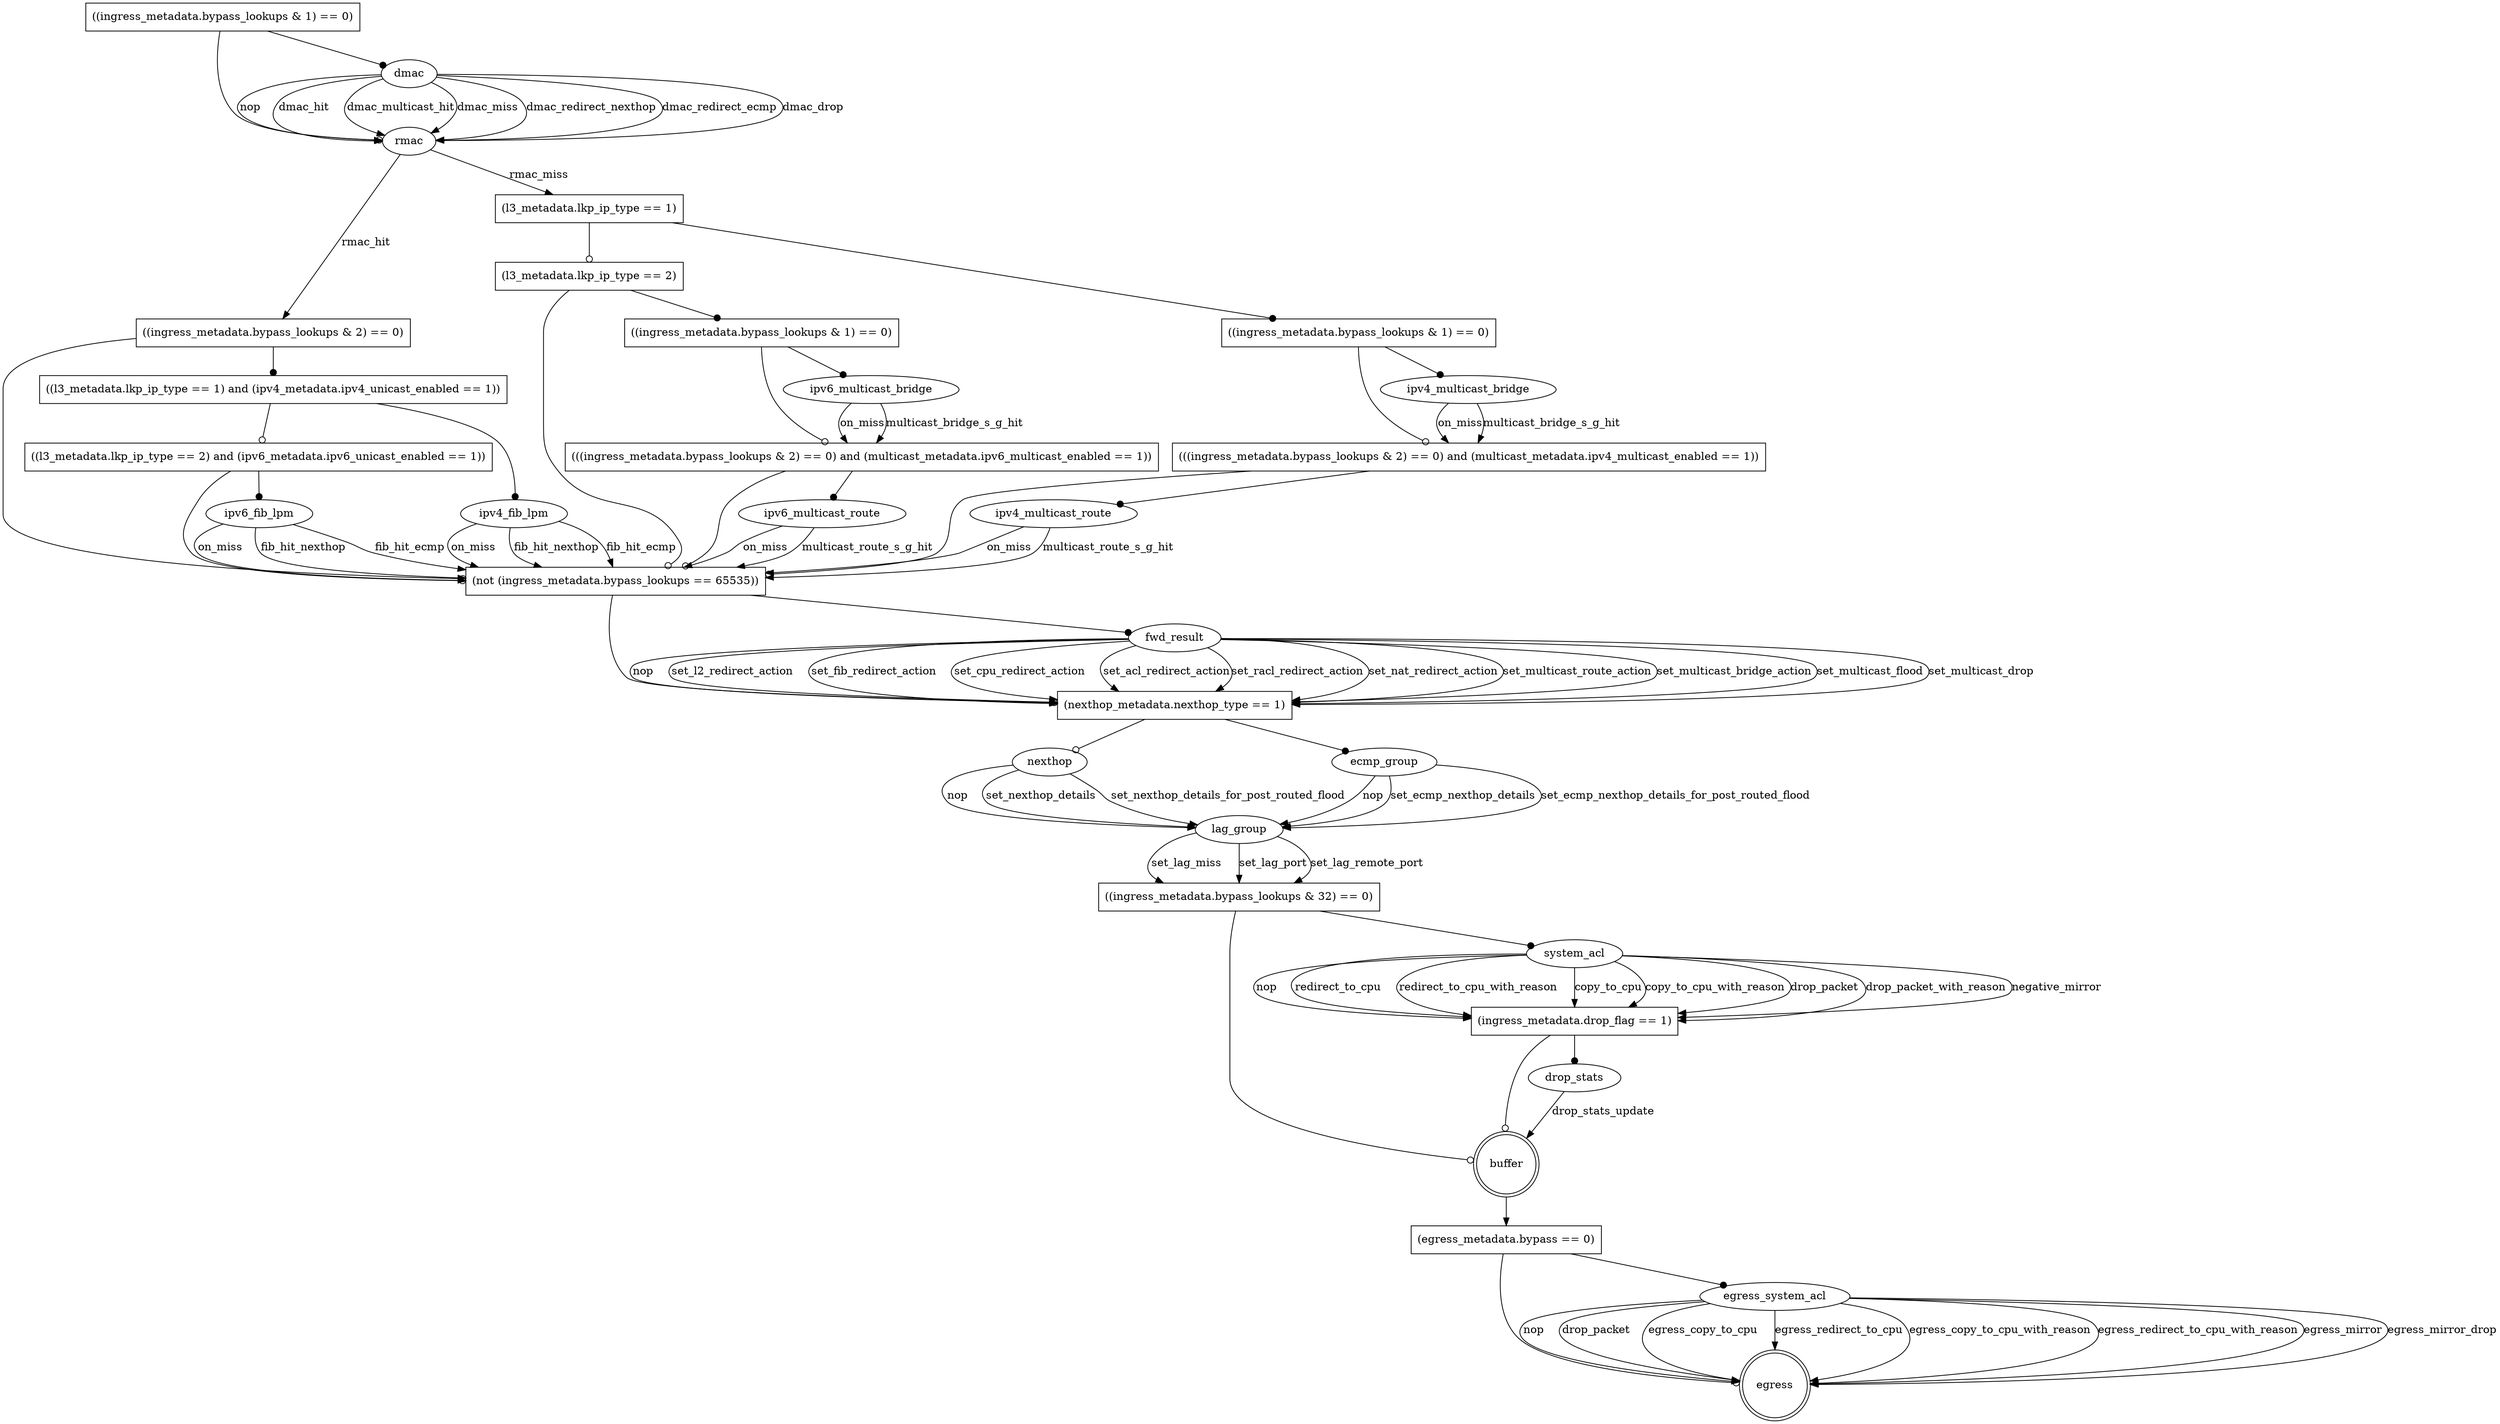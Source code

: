 digraph g {
   buffer [shape=doublecircle];
   egress [shape=doublecircle];
   _condition_0 [shape=box label="((ingress_metadata.bypass_lookups & 1) == 0)"];
   _condition_0 -> rmac [arrowhead=odot];
   rmac [shape=ellipse];
   rmac -> _condition_7 [arrowhead=normal label="rmac_hit"];
   _condition_7 [shape=box label="((ingress_metadata.bypass_lookups & 2) == 0)"];
   _condition_7 -> _condition_10 [arrowhead=odot];
   _condition_10 [shape=box label="(not (ingress_metadata.bypass_lookups == 65535))"];
   _condition_10 -> _condition_11 [arrowhead=odot];
   _condition_11 [shape=box label="(nexthop_metadata.nexthop_type == 1)"];
   _condition_11 -> nexthop [arrowhead=odot];
   nexthop [shape=ellipse];
   nexthop -> lag_group [arrowhead=normal label="nop"];
   lag_group [shape=ellipse];
   lag_group -> _condition_12 [arrowhead=normal label="set_lag_miss"];
   _condition_12 [shape=box label="((ingress_metadata.bypass_lookups & 32) == 0)"];
   _condition_12 -> buffer [arrowhead=odot];
   _condition_12 -> system_acl [arrowhead=dot];
   system_acl [shape=ellipse];
   system_acl -> _condition_13 [arrowhead=normal label="nop"];
   _condition_13 [shape=box label="(ingress_metadata.drop_flag == 1)"];
   _condition_13 -> buffer [arrowhead=odot];
   _condition_13 -> drop_stats [arrowhead=dot];
   drop_stats [shape=ellipse];
   drop_stats -> buffer [arrowhead=normal label="drop_stats_update"];
   system_acl -> _condition_13 [arrowhead=normal label="redirect_to_cpu"];
   system_acl -> _condition_13 [arrowhead=normal label="redirect_to_cpu_with_reason"];
   system_acl -> _condition_13 [arrowhead=normal label="copy_to_cpu"];
   system_acl -> _condition_13 [arrowhead=normal label="copy_to_cpu_with_reason"];
   system_acl -> _condition_13 [arrowhead=normal label="drop_packet"];
   system_acl -> _condition_13 [arrowhead=normal label="drop_packet_with_reason"];
   system_acl -> _condition_13 [arrowhead=normal label="negative_mirror"];
   lag_group -> _condition_12 [arrowhead=normal label="set_lag_port"];
   lag_group -> _condition_12 [arrowhead=normal label="set_lag_remote_port"];
   nexthop -> lag_group [arrowhead=normal label="set_nexthop_details"];
   nexthop -> lag_group [arrowhead=normal label="set_nexthop_details_for_post_routed_flood"];
   _condition_11 -> ecmp_group [arrowhead=dot];
   ecmp_group [shape=ellipse];
   ecmp_group -> lag_group [arrowhead=normal label="nop"];
   ecmp_group -> lag_group [arrowhead=normal label="set_ecmp_nexthop_details"];
   ecmp_group -> lag_group [arrowhead=normal label="set_ecmp_nexthop_details_for_post_routed_flood"];
   _condition_10 -> fwd_result [arrowhead=dot];
   fwd_result [shape=ellipse];
   fwd_result -> _condition_11 [arrowhead=normal label="nop"];
   fwd_result -> _condition_11 [arrowhead=normal label="set_l2_redirect_action"];
   fwd_result -> _condition_11 [arrowhead=normal label="set_fib_redirect_action"];
   fwd_result -> _condition_11 [arrowhead=normal label="set_cpu_redirect_action"];
   fwd_result -> _condition_11 [arrowhead=normal label="set_acl_redirect_action"];
   fwd_result -> _condition_11 [arrowhead=normal label="set_racl_redirect_action"];
   fwd_result -> _condition_11 [arrowhead=normal label="set_nat_redirect_action"];
   fwd_result -> _condition_11 [arrowhead=normal label="set_multicast_route_action"];
   fwd_result -> _condition_11 [arrowhead=normal label="set_multicast_bridge_action"];
   fwd_result -> _condition_11 [arrowhead=normal label="set_multicast_flood"];
   fwd_result -> _condition_11 [arrowhead=normal label="set_multicast_drop"];
   _condition_7 -> _condition_8 [arrowhead=dot];
   _condition_8 [shape=box label="((l3_metadata.lkp_ip_type == 1) and (ipv4_metadata.ipv4_unicast_enabled == 1))"];
   _condition_8 -> _condition_9 [arrowhead=odot];
   _condition_9 [shape=box label="((l3_metadata.lkp_ip_type == 2) and (ipv6_metadata.ipv6_unicast_enabled == 1))"];
   _condition_9 -> _condition_10 [arrowhead=odot];
   _condition_9 -> ipv6_fib_lpm [arrowhead=dot];
   ipv6_fib_lpm [shape=ellipse];
   ipv6_fib_lpm -> _condition_10 [arrowhead=normal label="on_miss"];
   ipv6_fib_lpm -> _condition_10 [arrowhead=normal label="fib_hit_nexthop"];
   ipv6_fib_lpm -> _condition_10 [arrowhead=normal label="fib_hit_ecmp"];
   _condition_8 -> ipv4_fib_lpm [arrowhead=dot];
   ipv4_fib_lpm [shape=ellipse];
   ipv4_fib_lpm -> _condition_10 [arrowhead=normal label="on_miss"];
   ipv4_fib_lpm -> _condition_10 [arrowhead=normal label="fib_hit_nexthop"];
   ipv4_fib_lpm -> _condition_10 [arrowhead=normal label="fib_hit_ecmp"];
   rmac -> _condition_1 [arrowhead=normal label="rmac_miss"];
   _condition_1 [shape=box label="(l3_metadata.lkp_ip_type == 1)"];
   _condition_1 -> _condition_4 [arrowhead=odot];
   _condition_4 [shape=box label="(l3_metadata.lkp_ip_type == 2)"];
   _condition_4 -> _condition_10 [arrowhead=odot];
   _condition_4 -> _condition_5 [arrowhead=dot];
   _condition_5 [shape=box label="((ingress_metadata.bypass_lookups & 1) == 0)"];
   _condition_5 -> _condition_6 [arrowhead=odot];
   _condition_6 [shape=box label="(((ingress_metadata.bypass_lookups & 2) == 0) and (multicast_metadata.ipv6_multicast_enabled == 1))"];
   _condition_6 -> _condition_10 [arrowhead=odot];
   _condition_6 -> ipv6_multicast_route [arrowhead=dot];
   ipv6_multicast_route [shape=ellipse];
   ipv6_multicast_route -> _condition_10 [arrowhead=normal label="on_miss"];
   ipv6_multicast_route -> _condition_10 [arrowhead=normal label="multicast_route_s_g_hit"];
   _condition_5 -> ipv6_multicast_bridge [arrowhead=dot];
   ipv6_multicast_bridge [shape=ellipse];
   ipv6_multicast_bridge -> _condition_6 [arrowhead=normal label="on_miss"];
   ipv6_multicast_bridge -> _condition_6 [arrowhead=normal label="multicast_bridge_s_g_hit"];
   _condition_1 -> _condition_2 [arrowhead=dot];
   _condition_2 [shape=box label="((ingress_metadata.bypass_lookups & 1) == 0)"];
   _condition_2 -> _condition_3 [arrowhead=odot];
   _condition_3 [shape=box label="(((ingress_metadata.bypass_lookups & 2) == 0) and (multicast_metadata.ipv4_multicast_enabled == 1))"];
   _condition_3 -> _condition_10 [arrowhead=odot];
   _condition_3 -> ipv4_multicast_route [arrowhead=dot];
   ipv4_multicast_route [shape=ellipse];
   ipv4_multicast_route -> _condition_10 [arrowhead=normal label="on_miss"];
   ipv4_multicast_route -> _condition_10 [arrowhead=normal label="multicast_route_s_g_hit"];
   _condition_2 -> ipv4_multicast_bridge [arrowhead=dot];
   ipv4_multicast_bridge [shape=ellipse];
   ipv4_multicast_bridge -> _condition_3 [arrowhead=normal label="on_miss"];
   ipv4_multicast_bridge -> _condition_3 [arrowhead=normal label="multicast_bridge_s_g_hit"];
   _condition_0 -> dmac [arrowhead=dot];
   dmac [shape=ellipse];
   dmac -> rmac [arrowhead=normal label="nop"];
   dmac -> rmac [arrowhead=normal label="dmac_hit"];
   dmac -> rmac [arrowhead=normal label="dmac_multicast_hit"];
   dmac -> rmac [arrowhead=normal label="dmac_miss"];
   dmac -> rmac [arrowhead=normal label="dmac_redirect_nexthop"];
   dmac -> rmac [arrowhead=normal label="dmac_redirect_ecmp"];
   dmac -> rmac [arrowhead=normal label="dmac_drop"];
   buffer -> _condition_14
   _condition_14 [shape=box label="(egress_metadata.bypass == 0)"];
   _condition_14 -> egress [arrowhead=odot];
   _condition_14 -> egress_system_acl [arrowhead=dot];
   egress_system_acl [shape=ellipse];
   egress_system_acl -> egress [arrowhead=normal label="nop"];
   egress_system_acl -> egress [arrowhead=normal label="drop_packet"];
   egress_system_acl -> egress [arrowhead=normal label="egress_copy_to_cpu"];
   egress_system_acl -> egress [arrowhead=normal label="egress_redirect_to_cpu"];
   egress_system_acl -> egress [arrowhead=normal label="egress_copy_to_cpu_with_reason"];
   egress_system_acl -> egress [arrowhead=normal label="egress_redirect_to_cpu_with_reason"];
   egress_system_acl -> egress [arrowhead=normal label="egress_mirror"];
   egress_system_acl -> egress [arrowhead=normal label="egress_mirror_drop"];
}
